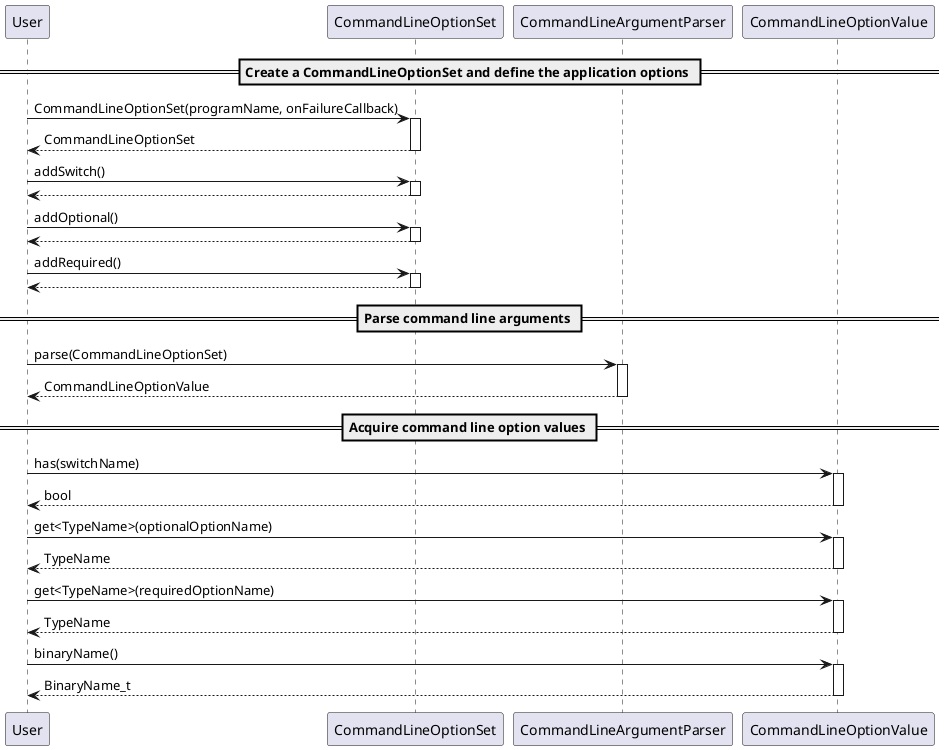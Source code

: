 @startuml

== Create a CommandLineOptionSet and define the application options ==

User -> CommandLineOptionSet ++ : CommandLineOptionSet(programName, onFailureCallback)
return CommandLineOptionSet

User -> CommandLineOptionSet ++ : addSwitch()
return

User -> CommandLineOptionSet ++ : addOptional()
return

User -> CommandLineOptionSet ++ : addRequired()
return

== Parse command line arguments ==

User -> CommandLineArgumentParser ++ : parse(CommandLineOptionSet)
return CommandLineOptionValue

== Acquire command line option values ==

User -> CommandLineOptionValue ++ : has(switchName)
return bool

User -> CommandLineOptionValue ++ : get<TypeName>(optionalOptionName)
return TypeName

User -> CommandLineOptionValue ++ : get<TypeName>(requiredOptionName)
return TypeName

User -> CommandLineOptionValue ++ : binaryName()
return BinaryName_t

@enduml
